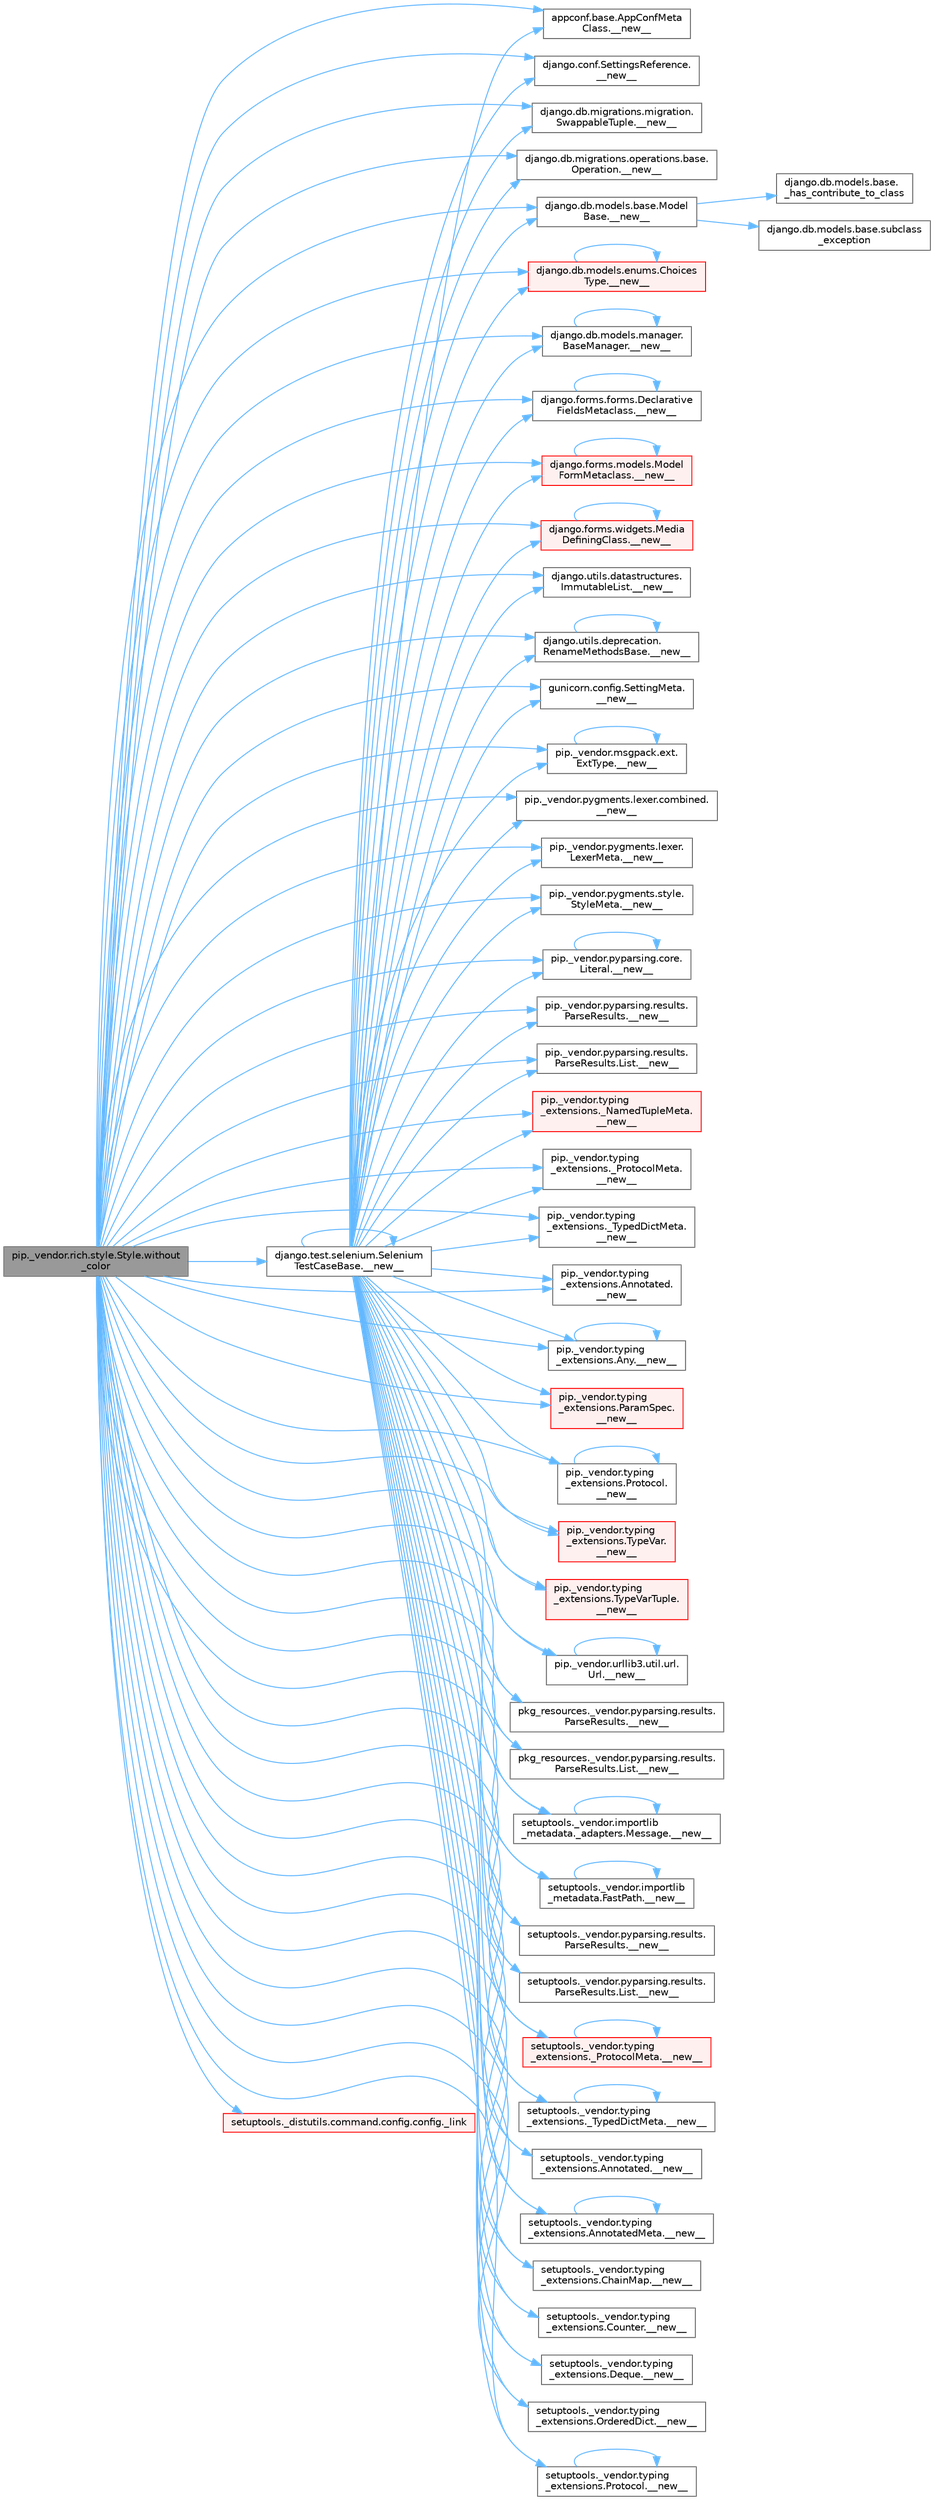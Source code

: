 digraph "pip._vendor.rich.style.Style.without_color"
{
 // LATEX_PDF_SIZE
  bgcolor="transparent";
  edge [fontname=Helvetica,fontsize=10,labelfontname=Helvetica,labelfontsize=10];
  node [fontname=Helvetica,fontsize=10,shape=box,height=0.2,width=0.4];
  rankdir="LR";
  Node1 [id="Node000001",label="pip._vendor.rich.style.Style.without\l_color",height=0.2,width=0.4,color="gray40", fillcolor="grey60", style="filled", fontcolor="black",tooltip=" "];
  Node1 -> Node2 [id="edge1_Node000001_Node000002",color="steelblue1",style="solid",tooltip=" "];
  Node2 [id="Node000002",label="appconf.base.AppConfMeta\lClass.__new__",height=0.2,width=0.4,color="grey40", fillcolor="white", style="filled",URL="$classappconf_1_1base_1_1_app_conf_meta_class.html#ae3b2cf6f30224474b6edcbf1387b0852",tooltip=" "];
  Node1 -> Node3 [id="edge2_Node000001_Node000003",color="steelblue1",style="solid",tooltip=" "];
  Node3 [id="Node000003",label="django.conf.SettingsReference.\l__new__",height=0.2,width=0.4,color="grey40", fillcolor="white", style="filled",URL="$classdjango_1_1conf_1_1_settings_reference.html#adee6f36144aa1e65ddd081a4459ddf26",tooltip=" "];
  Node1 -> Node4 [id="edge3_Node000001_Node000004",color="steelblue1",style="solid",tooltip=" "];
  Node4 [id="Node000004",label="django.db.migrations.migration.\lSwappableTuple.__new__",height=0.2,width=0.4,color="grey40", fillcolor="white", style="filled",URL="$classdjango_1_1db_1_1migrations_1_1migration_1_1_swappable_tuple.html#a7509a6a2c07a40cda2a0dac5d6e99789",tooltip=" "];
  Node1 -> Node5 [id="edge4_Node000001_Node000005",color="steelblue1",style="solid",tooltip=" "];
  Node5 [id="Node000005",label="django.db.migrations.operations.base.\lOperation.__new__",height=0.2,width=0.4,color="grey40", fillcolor="white", style="filled",URL="$classdjango_1_1db_1_1migrations_1_1operations_1_1base_1_1_operation.html#a0e75a153578c0aa184cef917cbc50cdf",tooltip=" "];
  Node1 -> Node6 [id="edge5_Node000001_Node000006",color="steelblue1",style="solid",tooltip=" "];
  Node6 [id="Node000006",label="django.db.models.base.Model\lBase.__new__",height=0.2,width=0.4,color="grey40", fillcolor="white", style="filled",URL="$classdjango_1_1db_1_1models_1_1base_1_1_model_base.html#a5688192f626b496760655c3b5309a0bc",tooltip=" "];
  Node6 -> Node7 [id="edge6_Node000006_Node000007",color="steelblue1",style="solid",tooltip=" "];
  Node7 [id="Node000007",label="django.db.models.base.\l_has_contribute_to_class",height=0.2,width=0.4,color="grey40", fillcolor="white", style="filled",URL="$namespacedjango_1_1db_1_1models_1_1base.html#abaf58b00715cc92319920ccf82da9bcf",tooltip=" "];
  Node6 -> Node8 [id="edge7_Node000006_Node000008",color="steelblue1",style="solid",tooltip=" "];
  Node8 [id="Node000008",label="django.db.models.base.subclass\l_exception",height=0.2,width=0.4,color="grey40", fillcolor="white", style="filled",URL="$namespacedjango_1_1db_1_1models_1_1base.html#a194474a030dc3ae3d4a1d74a36b93d34",tooltip=" "];
  Node1 -> Node9 [id="edge8_Node000001_Node000009",color="steelblue1",style="solid",tooltip=" "];
  Node9 [id="Node000009",label="django.db.models.enums.Choices\lType.__new__",height=0.2,width=0.4,color="red", fillcolor="#FFF0F0", style="filled",URL="$classdjango_1_1db_1_1models_1_1enums_1_1_choices_type.html#a973fedbb791aa7249348ddf93ba850d9",tooltip=" "];
  Node9 -> Node9 [id="edge9_Node000009_Node000009",color="steelblue1",style="solid",tooltip=" "];
  Node1 -> Node2562 [id="edge10_Node000001_Node002562",color="steelblue1",style="solid",tooltip=" "];
  Node2562 [id="Node002562",label="django.db.models.manager.\lBaseManager.__new__",height=0.2,width=0.4,color="grey40", fillcolor="white", style="filled",URL="$classdjango_1_1db_1_1models_1_1manager_1_1_base_manager.html#a402956cc7048ac4239181d9bf52f38d7",tooltip=" "];
  Node2562 -> Node2562 [id="edge11_Node002562_Node002562",color="steelblue1",style="solid",tooltip=" "];
  Node1 -> Node2563 [id="edge12_Node000001_Node002563",color="steelblue1",style="solid",tooltip=" "];
  Node2563 [id="Node002563",label="django.forms.forms.Declarative\lFieldsMetaclass.__new__",height=0.2,width=0.4,color="grey40", fillcolor="white", style="filled",URL="$classdjango_1_1forms_1_1forms_1_1_declarative_fields_metaclass.html#aa82d8ae60cf8bd4ffb1991279105590e",tooltip=" "];
  Node2563 -> Node2563 [id="edge13_Node002563_Node002563",color="steelblue1",style="solid",tooltip=" "];
  Node1 -> Node2564 [id="edge14_Node000001_Node002564",color="steelblue1",style="solid",tooltip=" "];
  Node2564 [id="Node002564",label="django.forms.models.Model\lFormMetaclass.__new__",height=0.2,width=0.4,color="red", fillcolor="#FFF0F0", style="filled",URL="$classdjango_1_1forms_1_1models_1_1_model_form_metaclass.html#aed0f8e0548ca5e8f42c96d3266daa521",tooltip=" "];
  Node2564 -> Node2564 [id="edge15_Node002564_Node002564",color="steelblue1",style="solid",tooltip=" "];
  Node1 -> Node2567 [id="edge16_Node000001_Node002567",color="steelblue1",style="solid",tooltip=" "];
  Node2567 [id="Node002567",label="django.forms.widgets.Media\lDefiningClass.__new__",height=0.2,width=0.4,color="red", fillcolor="#FFF0F0", style="filled",URL="$classdjango_1_1forms_1_1widgets_1_1_media_defining_class.html#a5d0b465656e0c8c06c5b18272005b5b9",tooltip=" "];
  Node2567 -> Node2567 [id="edge17_Node002567_Node002567",color="steelblue1",style="solid",tooltip=" "];
  Node1 -> Node2569 [id="edge18_Node000001_Node002569",color="steelblue1",style="solid",tooltip=" "];
  Node2569 [id="Node002569",label="django.test.selenium.Selenium\lTestCaseBase.__new__",height=0.2,width=0.4,color="grey40", fillcolor="white", style="filled",URL="$classdjango_1_1test_1_1selenium_1_1_selenium_test_case_base.html#a4082fc89599686abaf551a6d6382b4e3",tooltip=" "];
  Node2569 -> Node2 [id="edge19_Node002569_Node000002",color="steelblue1",style="solid",tooltip=" "];
  Node2569 -> Node3 [id="edge20_Node002569_Node000003",color="steelblue1",style="solid",tooltip=" "];
  Node2569 -> Node4 [id="edge21_Node002569_Node000004",color="steelblue1",style="solid",tooltip=" "];
  Node2569 -> Node5 [id="edge22_Node002569_Node000005",color="steelblue1",style="solid",tooltip=" "];
  Node2569 -> Node6 [id="edge23_Node002569_Node000006",color="steelblue1",style="solid",tooltip=" "];
  Node2569 -> Node9 [id="edge24_Node002569_Node000009",color="steelblue1",style="solid",tooltip=" "];
  Node2569 -> Node2562 [id="edge25_Node002569_Node002562",color="steelblue1",style="solid",tooltip=" "];
  Node2569 -> Node2563 [id="edge26_Node002569_Node002563",color="steelblue1",style="solid",tooltip=" "];
  Node2569 -> Node2564 [id="edge27_Node002569_Node002564",color="steelblue1",style="solid",tooltip=" "];
  Node2569 -> Node2567 [id="edge28_Node002569_Node002567",color="steelblue1",style="solid",tooltip=" "];
  Node2569 -> Node2569 [id="edge29_Node002569_Node002569",color="steelblue1",style="solid",tooltip=" "];
  Node2569 -> Node2570 [id="edge30_Node002569_Node002570",color="steelblue1",style="solid",tooltip=" "];
  Node2570 [id="Node002570",label="django.utils.datastructures.\lImmutableList.__new__",height=0.2,width=0.4,color="grey40", fillcolor="white", style="filled",URL="$classdjango_1_1utils_1_1datastructures_1_1_immutable_list.html#a8047498daf24d8607388c0b4154740b2",tooltip=" "];
  Node2569 -> Node2571 [id="edge31_Node002569_Node002571",color="steelblue1",style="solid",tooltip=" "];
  Node2571 [id="Node002571",label="django.utils.deprecation.\lRenameMethodsBase.__new__",height=0.2,width=0.4,color="grey40", fillcolor="white", style="filled",URL="$classdjango_1_1utils_1_1deprecation_1_1_rename_methods_base.html#a72f694aaa642540d90e1bffa672370de",tooltip=" "];
  Node2571 -> Node2571 [id="edge32_Node002571_Node002571",color="steelblue1",style="solid",tooltip=" "];
  Node2569 -> Node2572 [id="edge33_Node002569_Node002572",color="steelblue1",style="solid",tooltip=" "];
  Node2572 [id="Node002572",label="gunicorn.config.SettingMeta.\l__new__",height=0.2,width=0.4,color="grey40", fillcolor="white", style="filled",URL="$classgunicorn_1_1config_1_1_setting_meta.html#a713ec36dc4c046ccc522514936b82f7f",tooltip=" "];
  Node2569 -> Node2573 [id="edge34_Node002569_Node002573",color="steelblue1",style="solid",tooltip=" "];
  Node2573 [id="Node002573",label="pip._vendor.msgpack.ext.\lExtType.__new__",height=0.2,width=0.4,color="grey40", fillcolor="white", style="filled",URL="$classpip_1_1__vendor_1_1msgpack_1_1ext_1_1_ext_type.html#abe7a0b1b20af79b005fb5a5e3efc0435",tooltip=" "];
  Node2573 -> Node2573 [id="edge35_Node002573_Node002573",color="steelblue1",style="solid",tooltip=" "];
  Node2569 -> Node2574 [id="edge36_Node002569_Node002574",color="steelblue1",style="solid",tooltip=" "];
  Node2574 [id="Node002574",label="pip._vendor.pygments.lexer.combined.\l__new__",height=0.2,width=0.4,color="grey40", fillcolor="white", style="filled",URL="$classpip_1_1__vendor_1_1pygments_1_1lexer_1_1combined.html#a9cd33c733986590cbc88a3ab713e5ce0",tooltip=" "];
  Node2569 -> Node2575 [id="edge37_Node002569_Node002575",color="steelblue1",style="solid",tooltip=" "];
  Node2575 [id="Node002575",label="pip._vendor.pygments.lexer.\lLexerMeta.__new__",height=0.2,width=0.4,color="grey40", fillcolor="white", style="filled",URL="$classpip_1_1__vendor_1_1pygments_1_1lexer_1_1_lexer_meta.html#a406da98fb1446ca90f2648ab98c66bad",tooltip=" "];
  Node2569 -> Node2576 [id="edge38_Node002569_Node002576",color="steelblue1",style="solid",tooltip=" "];
  Node2576 [id="Node002576",label="pip._vendor.pygments.style.\lStyleMeta.__new__",height=0.2,width=0.4,color="grey40", fillcolor="white", style="filled",URL="$classpip_1_1__vendor_1_1pygments_1_1style_1_1_style_meta.html#a5dc70dab76cd2e2d6376dbe75feb1769",tooltip=" "];
  Node2569 -> Node2577 [id="edge39_Node002569_Node002577",color="steelblue1",style="solid",tooltip=" "];
  Node2577 [id="Node002577",label="pip._vendor.pyparsing.core.\lLiteral.__new__",height=0.2,width=0.4,color="grey40", fillcolor="white", style="filled",URL="$classpip_1_1__vendor_1_1pyparsing_1_1core_1_1_literal.html#a0d3601e9a92f871b9cfa945f1e9e9c74",tooltip=" "];
  Node2577 -> Node2577 [id="edge40_Node002577_Node002577",color="steelblue1",style="solid",tooltip=" "];
  Node2569 -> Node2578 [id="edge41_Node002569_Node002578",color="steelblue1",style="solid",tooltip=" "];
  Node2578 [id="Node002578",label="pip._vendor.pyparsing.results.\lParseResults.__new__",height=0.2,width=0.4,color="grey40", fillcolor="white", style="filled",URL="$classpip_1_1__vendor_1_1pyparsing_1_1results_1_1_parse_results.html#a6140b8a6ae9257709158fe8a8b12e463",tooltip=" "];
  Node2569 -> Node2579 [id="edge42_Node002569_Node002579",color="steelblue1",style="solid",tooltip=" "];
  Node2579 [id="Node002579",label="pip._vendor.pyparsing.results.\lParseResults.List.__new__",height=0.2,width=0.4,color="grey40", fillcolor="white", style="filled",URL="$classpip_1_1__vendor_1_1pyparsing_1_1results_1_1_parse_results_1_1_list.html#a5e47fbe8bed3d723f908cab31b4697c8",tooltip=" "];
  Node2569 -> Node2580 [id="edge43_Node002569_Node002580",color="steelblue1",style="solid",tooltip=" "];
  Node2580 [id="Node002580",label="pip._vendor.typing\l_extensions._NamedTupleMeta.\l__new__",height=0.2,width=0.4,color="red", fillcolor="#FFF0F0", style="filled",URL="$classpip_1_1__vendor_1_1typing__extensions_1_1___named_tuple_meta.html#acfd0b699066d3a3c3b387a5630f54bda",tooltip=" "];
  Node2569 -> Node2582 [id="edge44_Node002569_Node002582",color="steelblue1",style="solid",tooltip=" "];
  Node2582 [id="Node002582",label="pip._vendor.typing\l_extensions._ProtocolMeta.\l__new__",height=0.2,width=0.4,color="grey40", fillcolor="white", style="filled",URL="$classpip_1_1__vendor_1_1typing__extensions_1_1___protocol_meta.html#a4c5bb64abd48786235dca2ce08f4dd2a",tooltip=" "];
  Node2569 -> Node2583 [id="edge45_Node002569_Node002583",color="steelblue1",style="solid",tooltip=" "];
  Node2583 [id="Node002583",label="pip._vendor.typing\l_extensions._TypedDictMeta.\l__new__",height=0.2,width=0.4,color="grey40", fillcolor="white", style="filled",URL="$classpip_1_1__vendor_1_1typing__extensions_1_1___typed_dict_meta.html#a231f9eb321bb5a92f1216c726b0ca293",tooltip=" "];
  Node2569 -> Node2584 [id="edge46_Node002569_Node002584",color="steelblue1",style="solid",tooltip=" "];
  Node2584 [id="Node002584",label="pip._vendor.typing\l_extensions.Annotated.\l__new__",height=0.2,width=0.4,color="grey40", fillcolor="white", style="filled",URL="$classpip_1_1__vendor_1_1typing__extensions_1_1_annotated.html#a29016386777b4c0fbaf5a2bfd674d613",tooltip=" "];
  Node2569 -> Node2585 [id="edge47_Node002569_Node002585",color="steelblue1",style="solid",tooltip=" "];
  Node2585 [id="Node002585",label="pip._vendor.typing\l_extensions.Any.__new__",height=0.2,width=0.4,color="grey40", fillcolor="white", style="filled",URL="$classpip_1_1__vendor_1_1typing__extensions_1_1_any.html#afc88c07996e7abcc8625b4c13948cf22",tooltip=" "];
  Node2585 -> Node2585 [id="edge48_Node002585_Node002585",color="steelblue1",style="solid",tooltip=" "];
  Node2569 -> Node2586 [id="edge49_Node002569_Node002586",color="steelblue1",style="solid",tooltip=" "];
  Node2586 [id="Node002586",label="pip._vendor.typing\l_extensions.ParamSpec.\l__new__",height=0.2,width=0.4,color="red", fillcolor="#FFF0F0", style="filled",URL="$classpip_1_1__vendor_1_1typing__extensions_1_1_param_spec.html#a2dd105c75665f4321a2f1825882cbc87",tooltip=" "];
  Node2569 -> Node2590 [id="edge50_Node002569_Node002590",color="steelblue1",style="solid",tooltip=" "];
  Node2590 [id="Node002590",label="pip._vendor.typing\l_extensions.Protocol.\l__new__",height=0.2,width=0.4,color="grey40", fillcolor="white", style="filled",URL="$classpip_1_1__vendor_1_1typing__extensions_1_1_protocol.html#a47d3d1279a5cdefac80e87f62214956d",tooltip=" "];
  Node2590 -> Node2590 [id="edge51_Node002590_Node002590",color="steelblue1",style="solid",tooltip=" "];
  Node2569 -> Node2591 [id="edge52_Node002569_Node002591",color="steelblue1",style="solid",tooltip=" "];
  Node2591 [id="Node002591",label="pip._vendor.typing\l_extensions.TypeVar.\l__new__",height=0.2,width=0.4,color="red", fillcolor="#FFF0F0", style="filled",URL="$classpip_1_1__vendor_1_1typing__extensions_1_1_type_var.html#a25ba2413599c09136145a2007f6e1dbe",tooltip=" "];
  Node2569 -> Node2592 [id="edge53_Node002569_Node002592",color="steelblue1",style="solid",tooltip=" "];
  Node2592 [id="Node002592",label="pip._vendor.typing\l_extensions.TypeVarTuple.\l__new__",height=0.2,width=0.4,color="red", fillcolor="#FFF0F0", style="filled",URL="$classpip_1_1__vendor_1_1typing__extensions_1_1_type_var_tuple.html#aae55c9f134bc96bd526ba1eae411f5f1",tooltip=" "];
  Node2569 -> Node2593 [id="edge54_Node002569_Node002593",color="steelblue1",style="solid",tooltip=" "];
  Node2593 [id="Node002593",label="pip._vendor.urllib3.util.url.\lUrl.__new__",height=0.2,width=0.4,color="grey40", fillcolor="white", style="filled",URL="$classpip_1_1__vendor_1_1urllib3_1_1util_1_1url_1_1_url.html#a456f801e13ac93858a6fbd7268ba1f04",tooltip=" "];
  Node2593 -> Node2593 [id="edge55_Node002593_Node002593",color="steelblue1",style="solid",tooltip=" "];
  Node2569 -> Node2594 [id="edge56_Node002569_Node002594",color="steelblue1",style="solid",tooltip=" "];
  Node2594 [id="Node002594",label="pkg_resources._vendor.pyparsing.results.\lParseResults.__new__",height=0.2,width=0.4,color="grey40", fillcolor="white", style="filled",URL="$classpkg__resources_1_1__vendor_1_1pyparsing_1_1results_1_1_parse_results.html#ab6a3f2774236c18c3092ff7a71132c83",tooltip=" "];
  Node2569 -> Node2595 [id="edge57_Node002569_Node002595",color="steelblue1",style="solid",tooltip=" "];
  Node2595 [id="Node002595",label="pkg_resources._vendor.pyparsing.results.\lParseResults.List.__new__",height=0.2,width=0.4,color="grey40", fillcolor="white", style="filled",URL="$classpkg__resources_1_1__vendor_1_1pyparsing_1_1results_1_1_parse_results_1_1_list.html#a5a449627c1fb5eca9be16ab8d8bfa58e",tooltip=" "];
  Node2569 -> Node2596 [id="edge58_Node002569_Node002596",color="steelblue1",style="solid",tooltip=" "];
  Node2596 [id="Node002596",label="setuptools._vendor.importlib\l_metadata._adapters.Message.__new__",height=0.2,width=0.4,color="grey40", fillcolor="white", style="filled",URL="$classsetuptools_1_1__vendor_1_1importlib__metadata_1_1__adapters_1_1_message.html#a0043d64feabda7d5d1efde3caf7a95c5",tooltip=" "];
  Node2596 -> Node2596 [id="edge59_Node002596_Node002596",color="steelblue1",style="solid",tooltip=" "];
  Node2569 -> Node2597 [id="edge60_Node002569_Node002597",color="steelblue1",style="solid",tooltip=" "];
  Node2597 [id="Node002597",label="setuptools._vendor.importlib\l_metadata.FastPath.__new__",height=0.2,width=0.4,color="grey40", fillcolor="white", style="filled",URL="$classsetuptools_1_1__vendor_1_1importlib__metadata_1_1_fast_path.html#a7cab5071b060aabfdfb5dae34cfae23c",tooltip=" "];
  Node2597 -> Node2597 [id="edge61_Node002597_Node002597",color="steelblue1",style="solid",tooltip=" "];
  Node2569 -> Node2598 [id="edge62_Node002569_Node002598",color="steelblue1",style="solid",tooltip=" "];
  Node2598 [id="Node002598",label="setuptools._vendor.pyparsing.results.\lParseResults.__new__",height=0.2,width=0.4,color="grey40", fillcolor="white", style="filled",URL="$classsetuptools_1_1__vendor_1_1pyparsing_1_1results_1_1_parse_results.html#ac3602349fba4df4d37e9913272a584fa",tooltip=" "];
  Node2569 -> Node2599 [id="edge63_Node002569_Node002599",color="steelblue1",style="solid",tooltip=" "];
  Node2599 [id="Node002599",label="setuptools._vendor.pyparsing.results.\lParseResults.List.__new__",height=0.2,width=0.4,color="grey40", fillcolor="white", style="filled",URL="$classsetuptools_1_1__vendor_1_1pyparsing_1_1results_1_1_parse_results_1_1_list.html#a0892271c313f87dff6179986d18f7bfb",tooltip=" "];
  Node2569 -> Node2600 [id="edge64_Node002569_Node002600",color="steelblue1",style="solid",tooltip=" "];
  Node2600 [id="Node002600",label="setuptools._vendor.typing\l_extensions._ProtocolMeta.__new__",height=0.2,width=0.4,color="red", fillcolor="#FFF0F0", style="filled",URL="$classsetuptools_1_1__vendor_1_1typing__extensions_1_1___protocol_meta.html#a1c58f696609685e527d87017a5ed8ac8",tooltip=" "];
  Node2600 -> Node2600 [id="edge65_Node002600_Node002600",color="steelblue1",style="solid",tooltip=" "];
  Node2569 -> Node2604 [id="edge66_Node002569_Node002604",color="steelblue1",style="solid",tooltip=" "];
  Node2604 [id="Node002604",label="setuptools._vendor.typing\l_extensions._TypedDictMeta.__new__",height=0.2,width=0.4,color="grey40", fillcolor="white", style="filled",URL="$classsetuptools_1_1__vendor_1_1typing__extensions_1_1___typed_dict_meta.html#a32878604bacd5f3db684c41247491599",tooltip=" "];
  Node2604 -> Node2604 [id="edge67_Node002604_Node002604",color="steelblue1",style="solid",tooltip=" "];
  Node2569 -> Node2605 [id="edge68_Node002569_Node002605",color="steelblue1",style="solid",tooltip=" "];
  Node2605 [id="Node002605",label="setuptools._vendor.typing\l_extensions.Annotated.__new__",height=0.2,width=0.4,color="grey40", fillcolor="white", style="filled",URL="$classsetuptools_1_1__vendor_1_1typing__extensions_1_1_annotated.html#a77dc41d7bed05dcb3c72f7e6d4d19204",tooltip=" "];
  Node2569 -> Node2606 [id="edge69_Node002569_Node002606",color="steelblue1",style="solid",tooltip=" "];
  Node2606 [id="Node002606",label="setuptools._vendor.typing\l_extensions.AnnotatedMeta.__new__",height=0.2,width=0.4,color="grey40", fillcolor="white", style="filled",URL="$classsetuptools_1_1__vendor_1_1typing__extensions_1_1_annotated_meta.html#a49933281f97b41270b387f5a1834f322",tooltip=" "];
  Node2606 -> Node2606 [id="edge70_Node002606_Node002606",color="steelblue1",style="solid",tooltip=" "];
  Node2569 -> Node2607 [id="edge71_Node002569_Node002607",color="steelblue1",style="solid",tooltip=" "];
  Node2607 [id="Node002607",label="setuptools._vendor.typing\l_extensions.ChainMap.__new__",height=0.2,width=0.4,color="grey40", fillcolor="white", style="filled",URL="$classsetuptools_1_1__vendor_1_1typing__extensions_1_1_chain_map.html#a49a1acaa033163c6804985ce9c3f3668",tooltip=" "];
  Node2569 -> Node2608 [id="edge72_Node002569_Node002608",color="steelblue1",style="solid",tooltip=" "];
  Node2608 [id="Node002608",label="setuptools._vendor.typing\l_extensions.Counter.__new__",height=0.2,width=0.4,color="grey40", fillcolor="white", style="filled",URL="$classsetuptools_1_1__vendor_1_1typing__extensions_1_1_counter.html#a00ec50d424f45f48bd0e5a5c95123556",tooltip=" "];
  Node2569 -> Node2609 [id="edge73_Node002569_Node002609",color="steelblue1",style="solid",tooltip=" "];
  Node2609 [id="Node002609",label="setuptools._vendor.typing\l_extensions.Deque.__new__",height=0.2,width=0.4,color="grey40", fillcolor="white", style="filled",URL="$classsetuptools_1_1__vendor_1_1typing__extensions_1_1_deque.html#a4cd5102217525c5247ad2e3c2ef810f6",tooltip=" "];
  Node2569 -> Node2610 [id="edge74_Node002569_Node002610",color="steelblue1",style="solid",tooltip=" "];
  Node2610 [id="Node002610",label="setuptools._vendor.typing\l_extensions.OrderedDict.__new__",height=0.2,width=0.4,color="grey40", fillcolor="white", style="filled",URL="$classsetuptools_1_1__vendor_1_1typing__extensions_1_1_ordered_dict.html#a0ec9da79613276e13aee670a3e4106d8",tooltip=" "];
  Node2569 -> Node2611 [id="edge75_Node002569_Node002611",color="steelblue1",style="solid",tooltip=" "];
  Node2611 [id="Node002611",label="setuptools._vendor.typing\l_extensions.Protocol.__new__",height=0.2,width=0.4,color="grey40", fillcolor="white", style="filled",URL="$classsetuptools_1_1__vendor_1_1typing__extensions_1_1_protocol.html#a78586744036938e6acdb9a7acb5dd354",tooltip=" "];
  Node2611 -> Node2611 [id="edge76_Node002611_Node002611",color="steelblue1",style="solid",tooltip=" "];
  Node1 -> Node2570 [id="edge77_Node000001_Node002570",color="steelblue1",style="solid",tooltip=" "];
  Node1 -> Node2571 [id="edge78_Node000001_Node002571",color="steelblue1",style="solid",tooltip=" "];
  Node1 -> Node2572 [id="edge79_Node000001_Node002572",color="steelblue1",style="solid",tooltip=" "];
  Node1 -> Node2573 [id="edge80_Node000001_Node002573",color="steelblue1",style="solid",tooltip=" "];
  Node1 -> Node2574 [id="edge81_Node000001_Node002574",color="steelblue1",style="solid",tooltip=" "];
  Node1 -> Node2575 [id="edge82_Node000001_Node002575",color="steelblue1",style="solid",tooltip=" "];
  Node1 -> Node2576 [id="edge83_Node000001_Node002576",color="steelblue1",style="solid",tooltip=" "];
  Node1 -> Node2577 [id="edge84_Node000001_Node002577",color="steelblue1",style="solid",tooltip=" "];
  Node1 -> Node2578 [id="edge85_Node000001_Node002578",color="steelblue1",style="solid",tooltip=" "];
  Node1 -> Node2579 [id="edge86_Node000001_Node002579",color="steelblue1",style="solid",tooltip=" "];
  Node1 -> Node2580 [id="edge87_Node000001_Node002580",color="steelblue1",style="solid",tooltip=" "];
  Node1 -> Node2582 [id="edge88_Node000001_Node002582",color="steelblue1",style="solid",tooltip=" "];
  Node1 -> Node2583 [id="edge89_Node000001_Node002583",color="steelblue1",style="solid",tooltip=" "];
  Node1 -> Node2584 [id="edge90_Node000001_Node002584",color="steelblue1",style="solid",tooltip=" "];
  Node1 -> Node2585 [id="edge91_Node000001_Node002585",color="steelblue1",style="solid",tooltip=" "];
  Node1 -> Node2586 [id="edge92_Node000001_Node002586",color="steelblue1",style="solid",tooltip=" "];
  Node1 -> Node2590 [id="edge93_Node000001_Node002590",color="steelblue1",style="solid",tooltip=" "];
  Node1 -> Node2591 [id="edge94_Node000001_Node002591",color="steelblue1",style="solid",tooltip=" "];
  Node1 -> Node2592 [id="edge95_Node000001_Node002592",color="steelblue1",style="solid",tooltip=" "];
  Node1 -> Node2593 [id="edge96_Node000001_Node002593",color="steelblue1",style="solid",tooltip=" "];
  Node1 -> Node2594 [id="edge97_Node000001_Node002594",color="steelblue1",style="solid",tooltip=" "];
  Node1 -> Node2595 [id="edge98_Node000001_Node002595",color="steelblue1",style="solid",tooltip=" "];
  Node1 -> Node2596 [id="edge99_Node000001_Node002596",color="steelblue1",style="solid",tooltip=" "];
  Node1 -> Node2597 [id="edge100_Node000001_Node002597",color="steelblue1",style="solid",tooltip=" "];
  Node1 -> Node2598 [id="edge101_Node000001_Node002598",color="steelblue1",style="solid",tooltip=" "];
  Node1 -> Node2599 [id="edge102_Node000001_Node002599",color="steelblue1",style="solid",tooltip=" "];
  Node1 -> Node2600 [id="edge103_Node000001_Node002600",color="steelblue1",style="solid",tooltip=" "];
  Node1 -> Node2604 [id="edge104_Node000001_Node002604",color="steelblue1",style="solid",tooltip=" "];
  Node1 -> Node2605 [id="edge105_Node000001_Node002605",color="steelblue1",style="solid",tooltip=" "];
  Node1 -> Node2606 [id="edge106_Node000001_Node002606",color="steelblue1",style="solid",tooltip=" "];
  Node1 -> Node2607 [id="edge107_Node000001_Node002607",color="steelblue1",style="solid",tooltip=" "];
  Node1 -> Node2608 [id="edge108_Node000001_Node002608",color="steelblue1",style="solid",tooltip=" "];
  Node1 -> Node2609 [id="edge109_Node000001_Node002609",color="steelblue1",style="solid",tooltip=" "];
  Node1 -> Node2610 [id="edge110_Node000001_Node002610",color="steelblue1",style="solid",tooltip=" "];
  Node1 -> Node2611 [id="edge111_Node000001_Node002611",color="steelblue1",style="solid",tooltip=" "];
  Node1 -> Node2613 [id="edge112_Node000001_Node002613",color="steelblue1",style="solid",tooltip=" "];
  Node2613 [id="Node002613",label="setuptools._distutils.command.config.config._link",height=0.2,width=0.4,color="red", fillcolor="#FFF0F0", style="filled",URL="$classsetuptools_1_1__distutils_1_1command_1_1config_1_1config.html#a6428c1b2877435a2dc61c8b7f902027d",tooltip=" "];
}
